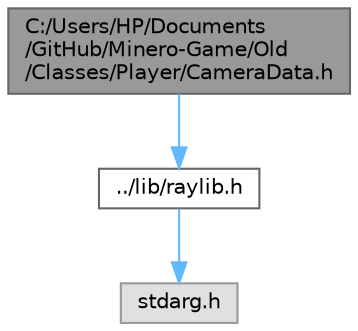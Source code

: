 digraph "C:/Users/HP/Documents/GitHub/Minero-Game/Old/Classes/Player/CameraData.h"
{
 // LATEX_PDF_SIZE
  bgcolor="transparent";
  edge [fontname=Helvetica,fontsize=10,labelfontname=Helvetica,labelfontsize=10];
  node [fontname=Helvetica,fontsize=10,shape=box,height=0.2,width=0.4];
  Node1 [id="Node000001",label="C:/Users/HP/Documents\l/GitHub/Minero-Game/Old\l/Classes/Player/CameraData.h",height=0.2,width=0.4,color="gray40", fillcolor="grey60", style="filled", fontcolor="black",tooltip=" "];
  Node1 -> Node2 [id="edge1_Node000001_Node000002",color="steelblue1",style="solid",tooltip=" "];
  Node2 [id="Node000002",label="../lib/raylib.h",height=0.2,width=0.4,color="grey40", fillcolor="white", style="filled",URL="$_old_2_classes_2lib_2raylib_8h.html",tooltip=" "];
  Node2 -> Node3 [id="edge2_Node000002_Node000003",color="steelblue1",style="solid",tooltip=" "];
  Node3 [id="Node000003",label="stdarg.h",height=0.2,width=0.4,color="grey60", fillcolor="#E0E0E0", style="filled",tooltip=" "];
}
